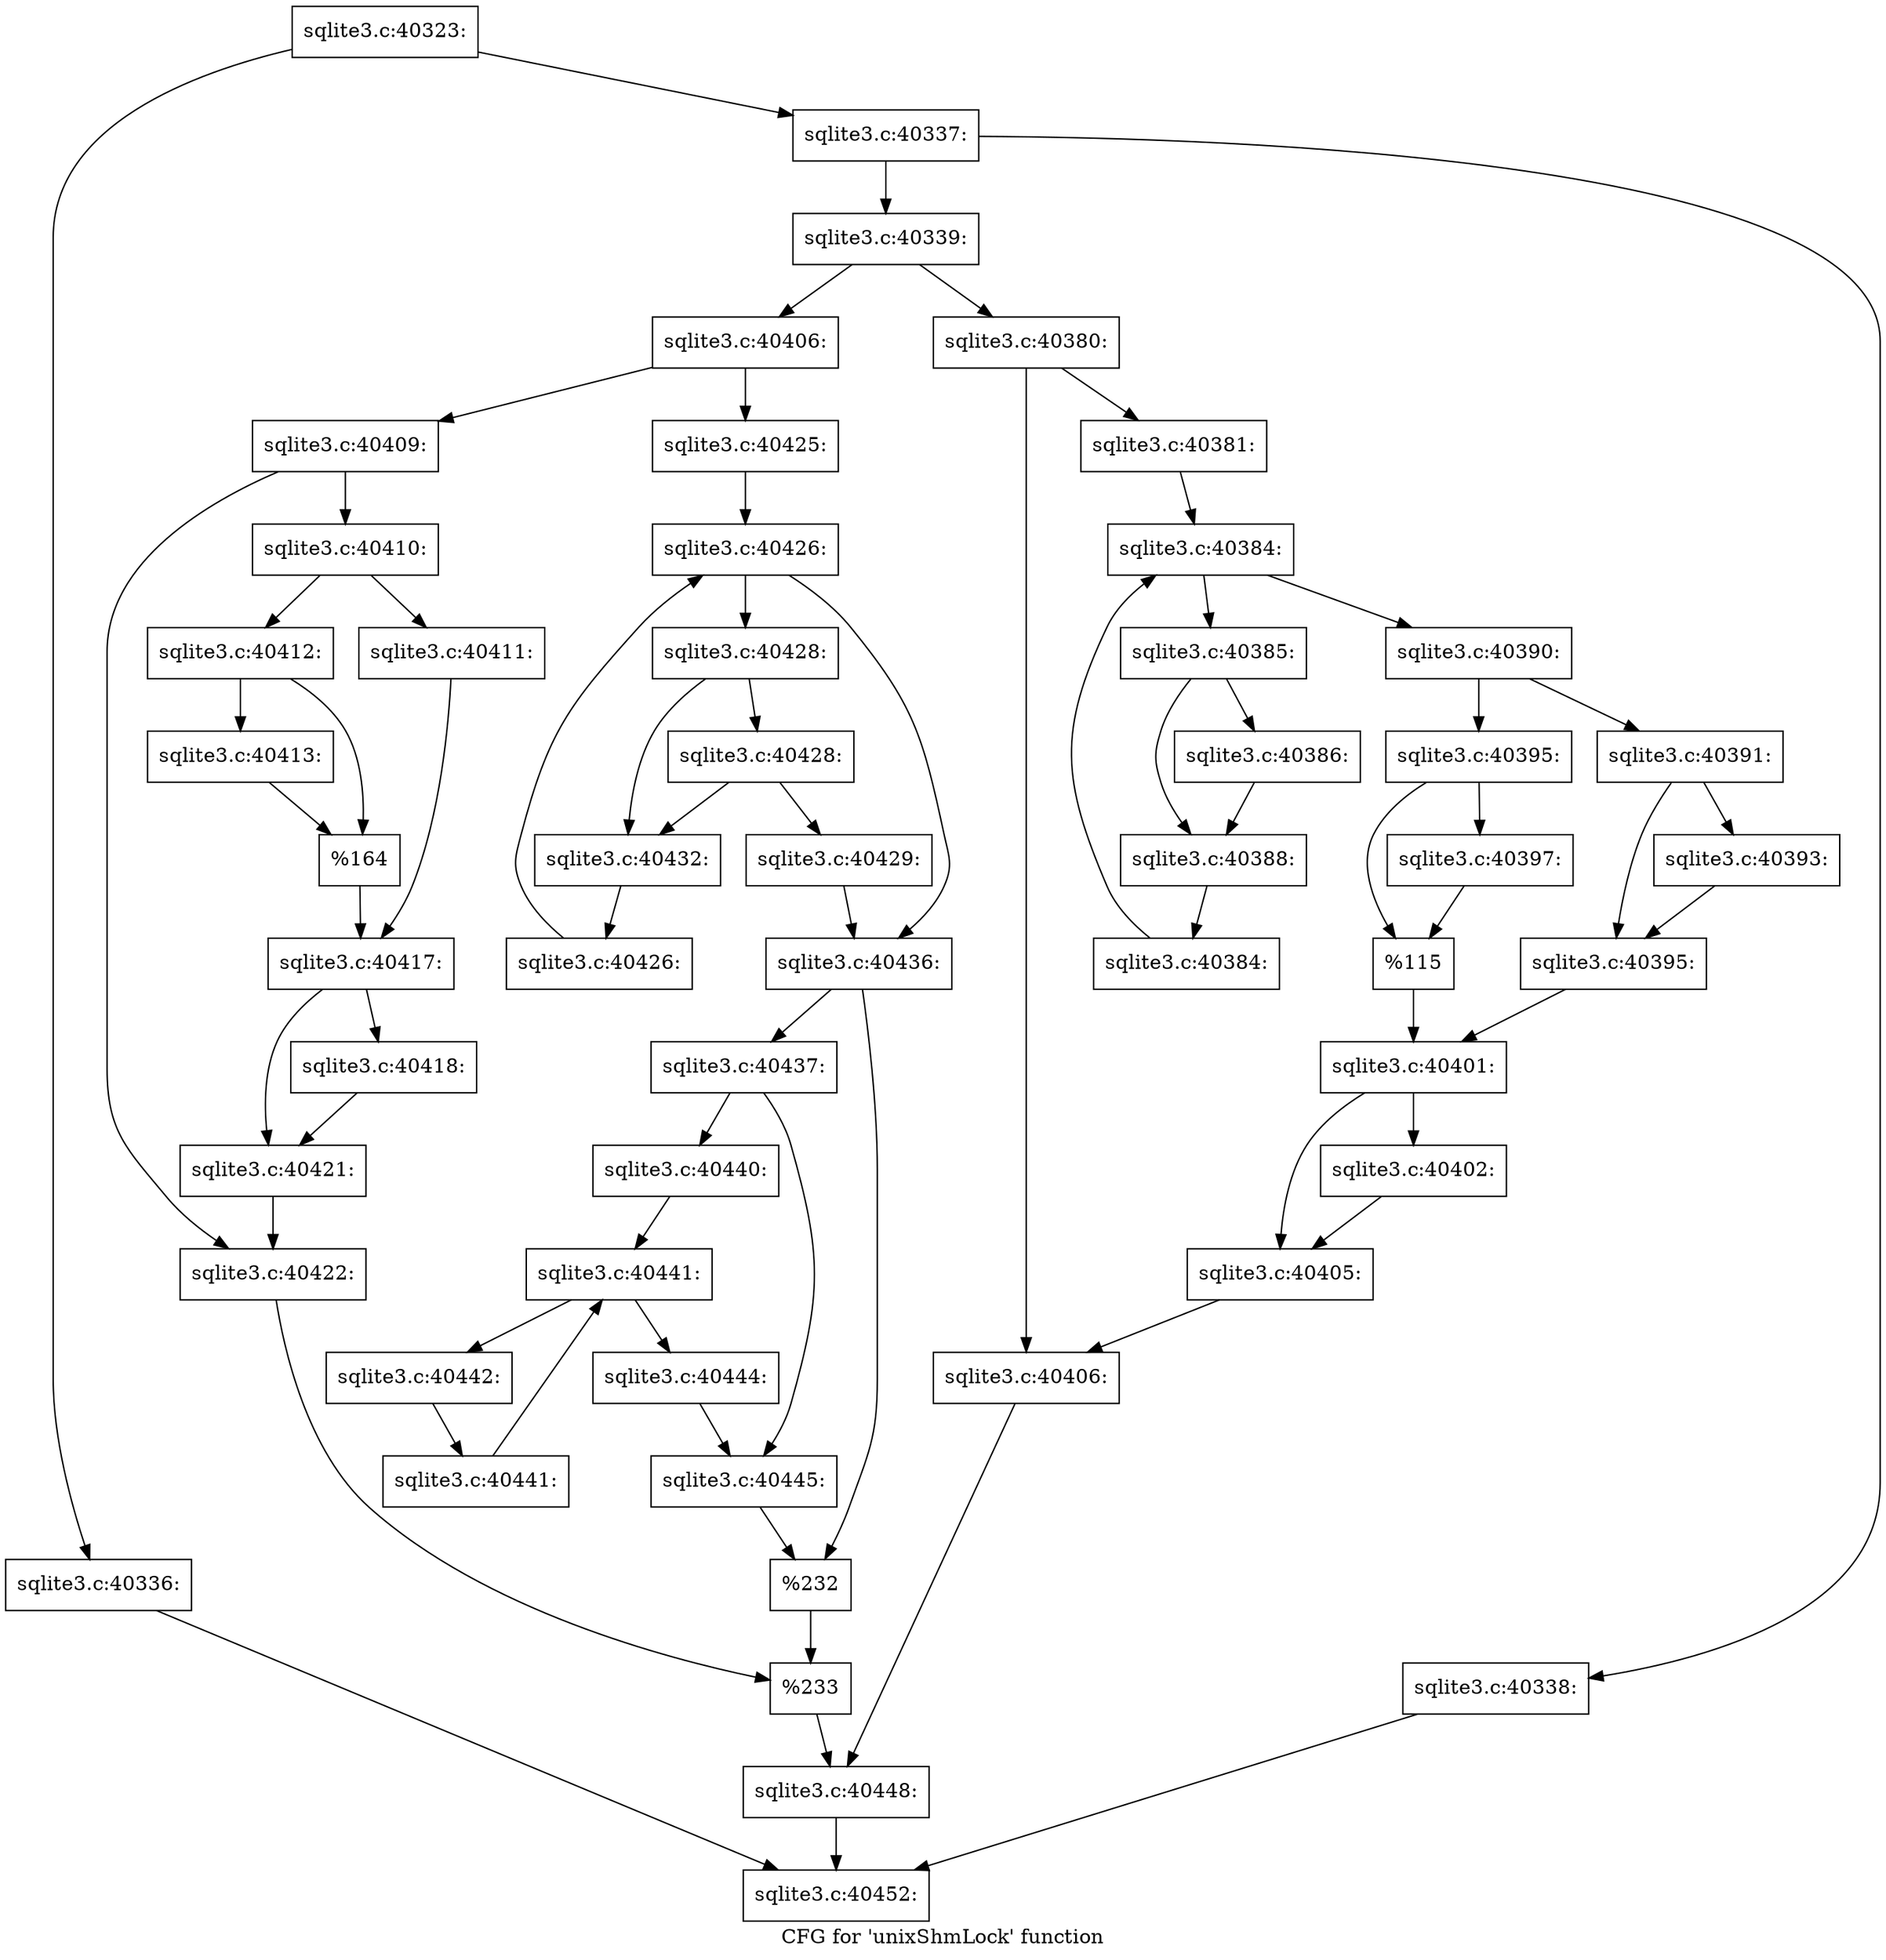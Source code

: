 digraph "CFG for 'unixShmLock' function" {
	label="CFG for 'unixShmLock' function";

	Node0x55c0f710b160 [shape=record,label="{sqlite3.c:40323:}"];
	Node0x55c0f710b160 -> Node0x55c0f7140f70;
	Node0x55c0f710b160 -> Node0x55c0f7140fc0;
	Node0x55c0f7140f70 [shape=record,label="{sqlite3.c:40336:}"];
	Node0x55c0f7140f70 -> Node0x55c0f71316e0;
	Node0x55c0f7140fc0 [shape=record,label="{sqlite3.c:40337:}"];
	Node0x55c0f7140fc0 -> Node0x55c0f71417d0;
	Node0x55c0f7140fc0 -> Node0x55c0f7141820;
	Node0x55c0f71417d0 [shape=record,label="{sqlite3.c:40338:}"];
	Node0x55c0f71417d0 -> Node0x55c0f71316e0;
	Node0x55c0f7141820 [shape=record,label="{sqlite3.c:40339:}"];
	Node0x55c0f7141820 -> Node0x55c0f7142b70;
	Node0x55c0f7141820 -> Node0x55c0f7142c10;
	Node0x55c0f7142b70 [shape=record,label="{sqlite3.c:40380:}"];
	Node0x55c0f7142b70 -> Node0x55c0f7143040;
	Node0x55c0f7142b70 -> Node0x55c0f7143090;
	Node0x55c0f7143040 [shape=record,label="{sqlite3.c:40381:}"];
	Node0x55c0f7143040 -> Node0x55c0f7144320;
	Node0x55c0f7144320 [shape=record,label="{sqlite3.c:40384:}"];
	Node0x55c0f7144320 -> Node0x55c0f7144540;
	Node0x55c0f7144320 -> Node0x55c0f7144100;
	Node0x55c0f7144540 [shape=record,label="{sqlite3.c:40385:}"];
	Node0x55c0f7144540 -> Node0x55c0f7144b20;
	Node0x55c0f7144540 -> Node0x55c0f7144b70;
	Node0x55c0f7144b20 [shape=record,label="{sqlite3.c:40386:}"];
	Node0x55c0f7144b20 -> Node0x55c0f7144b70;
	Node0x55c0f7144b70 [shape=record,label="{sqlite3.c:40388:}"];
	Node0x55c0f7144b70 -> Node0x55c0f71444b0;
	Node0x55c0f71444b0 [shape=record,label="{sqlite3.c:40384:}"];
	Node0x55c0f71444b0 -> Node0x55c0f7144320;
	Node0x55c0f7144100 [shape=record,label="{sqlite3.c:40390:}"];
	Node0x55c0f7144100 -> Node0x55c0f7145ee0;
	Node0x55c0f7144100 -> Node0x55c0f7145f80;
	Node0x55c0f7145ee0 [shape=record,label="{sqlite3.c:40391:}"];
	Node0x55c0f7145ee0 -> Node0x55c0f7146770;
	Node0x55c0f7145ee0 -> Node0x55c0f71467c0;
	Node0x55c0f7146770 [shape=record,label="{sqlite3.c:40393:}"];
	Node0x55c0f7146770 -> Node0x55c0f71467c0;
	Node0x55c0f71467c0 [shape=record,label="{sqlite3.c:40395:}"];
	Node0x55c0f71467c0 -> Node0x55c0f7145f30;
	Node0x55c0f7145f80 [shape=record,label="{sqlite3.c:40395:}"];
	Node0x55c0f7145f80 -> Node0x55c0f7147390;
	Node0x55c0f7145f80 -> Node0x55c0f71473e0;
	Node0x55c0f7147390 [shape=record,label="{sqlite3.c:40397:}"];
	Node0x55c0f7147390 -> Node0x55c0f71473e0;
	Node0x55c0f71473e0 [shape=record,label="{%115}"];
	Node0x55c0f71473e0 -> Node0x55c0f7145f30;
	Node0x55c0f7145f30 [shape=record,label="{sqlite3.c:40401:}"];
	Node0x55c0f7145f30 -> Node0x55c0f7147fd0;
	Node0x55c0f7145f30 -> Node0x55c0f7148020;
	Node0x55c0f7147fd0 [shape=record,label="{sqlite3.c:40402:}"];
	Node0x55c0f7147fd0 -> Node0x55c0f7148020;
	Node0x55c0f7148020 [shape=record,label="{sqlite3.c:40405:}"];
	Node0x55c0f7148020 -> Node0x55c0f7143090;
	Node0x55c0f7143090 [shape=record,label="{sqlite3.c:40406:}"];
	Node0x55c0f7143090 -> Node0x55c0f7142bc0;
	Node0x55c0f7142c10 [shape=record,label="{sqlite3.c:40406:}"];
	Node0x55c0f7142c10 -> Node0x55c0f7149290;
	Node0x55c0f7142c10 -> Node0x55c0f7149330;
	Node0x55c0f7149290 [shape=record,label="{sqlite3.c:40409:}"];
	Node0x55c0f7149290 -> Node0x55c0f71497c0;
	Node0x55c0f7149290 -> Node0x55c0f7149810;
	Node0x55c0f71497c0 [shape=record,label="{sqlite3.c:40410:}"];
	Node0x55c0f71497c0 -> Node0x55c0f7149ff0;
	Node0x55c0f71497c0 -> Node0x55c0f714a090;
	Node0x55c0f7149ff0 [shape=record,label="{sqlite3.c:40411:}"];
	Node0x55c0f7149ff0 -> Node0x55c0f714a040;
	Node0x55c0f714a090 [shape=record,label="{sqlite3.c:40412:}"];
	Node0x55c0f714a090 -> Node0x55c0f714a7d0;
	Node0x55c0f714a090 -> Node0x55c0f714a820;
	Node0x55c0f714a7d0 [shape=record,label="{sqlite3.c:40413:}"];
	Node0x55c0f714a7d0 -> Node0x55c0f714a820;
	Node0x55c0f714a820 [shape=record,label="{%164}"];
	Node0x55c0f714a820 -> Node0x55c0f714a040;
	Node0x55c0f714a040 [shape=record,label="{sqlite3.c:40417:}"];
	Node0x55c0f714a040 -> Node0x55c0f714b4a0;
	Node0x55c0f714a040 -> Node0x55c0f714b4f0;
	Node0x55c0f714b4a0 [shape=record,label="{sqlite3.c:40418:}"];
	Node0x55c0f714b4a0 -> Node0x55c0f714b4f0;
	Node0x55c0f714b4f0 [shape=record,label="{sqlite3.c:40421:}"];
	Node0x55c0f714b4f0 -> Node0x55c0f7149810;
	Node0x55c0f7149810 [shape=record,label="{sqlite3.c:40422:}"];
	Node0x55c0f7149810 -> Node0x55c0f71492e0;
	Node0x55c0f7149330 [shape=record,label="{sqlite3.c:40425:}"];
	Node0x55c0f7149330 -> Node0x55c0f714c9c0;
	Node0x55c0f714c9c0 [shape=record,label="{sqlite3.c:40426:}"];
	Node0x55c0f714c9c0 -> Node0x55c0f714cbe0;
	Node0x55c0f714c9c0 -> Node0x55c0f714c7a0;
	Node0x55c0f714cbe0 [shape=record,label="{sqlite3.c:40428:}"];
	Node0x55c0f714cbe0 -> Node0x55c0f714d290;
	Node0x55c0f714cbe0 -> Node0x55c0f714d240;
	Node0x55c0f714d290 [shape=record,label="{sqlite3.c:40428:}"];
	Node0x55c0f714d290 -> Node0x55c0f714d1f0;
	Node0x55c0f714d290 -> Node0x55c0f714d240;
	Node0x55c0f714d1f0 [shape=record,label="{sqlite3.c:40429:}"];
	Node0x55c0f714d1f0 -> Node0x55c0f714c7a0;
	Node0x55c0f714d240 [shape=record,label="{sqlite3.c:40432:}"];
	Node0x55c0f714d240 -> Node0x55c0f714cb50;
	Node0x55c0f714cb50 [shape=record,label="{sqlite3.c:40426:}"];
	Node0x55c0f714cb50 -> Node0x55c0f714c9c0;
	Node0x55c0f714c7a0 [shape=record,label="{sqlite3.c:40436:}"];
	Node0x55c0f714c7a0 -> Node0x55c0f714e2e0;
	Node0x55c0f714c7a0 -> Node0x55c0f714e330;
	Node0x55c0f714e2e0 [shape=record,label="{sqlite3.c:40437:}"];
	Node0x55c0f714e2e0 -> Node0x55c0f714eb80;
	Node0x55c0f714e2e0 -> Node0x55c0f714ebd0;
	Node0x55c0f714eb80 [shape=record,label="{sqlite3.c:40440:}"];
	Node0x55c0f714eb80 -> Node0x55c0f714f690;
	Node0x55c0f714f690 [shape=record,label="{sqlite3.c:40441:}"];
	Node0x55c0f714f690 -> Node0x55c0f714f8b0;
	Node0x55c0f714f690 -> Node0x55c0f714f470;
	Node0x55c0f714f8b0 [shape=record,label="{sqlite3.c:40442:}"];
	Node0x55c0f714f8b0 -> Node0x55c0f714f820;
	Node0x55c0f714f820 [shape=record,label="{sqlite3.c:40441:}"];
	Node0x55c0f714f820 -> Node0x55c0f714f690;
	Node0x55c0f714f470 [shape=record,label="{sqlite3.c:40444:}"];
	Node0x55c0f714f470 -> Node0x55c0f714ebd0;
	Node0x55c0f714ebd0 [shape=record,label="{sqlite3.c:40445:}"];
	Node0x55c0f714ebd0 -> Node0x55c0f714e330;
	Node0x55c0f714e330 [shape=record,label="{%232}"];
	Node0x55c0f714e330 -> Node0x55c0f71492e0;
	Node0x55c0f71492e0 [shape=record,label="{%233}"];
	Node0x55c0f71492e0 -> Node0x55c0f7142bc0;
	Node0x55c0f7142bc0 [shape=record,label="{sqlite3.c:40448:}"];
	Node0x55c0f7142bc0 -> Node0x55c0f71316e0;
	Node0x55c0f71316e0 [shape=record,label="{sqlite3.c:40452:}"];
}
